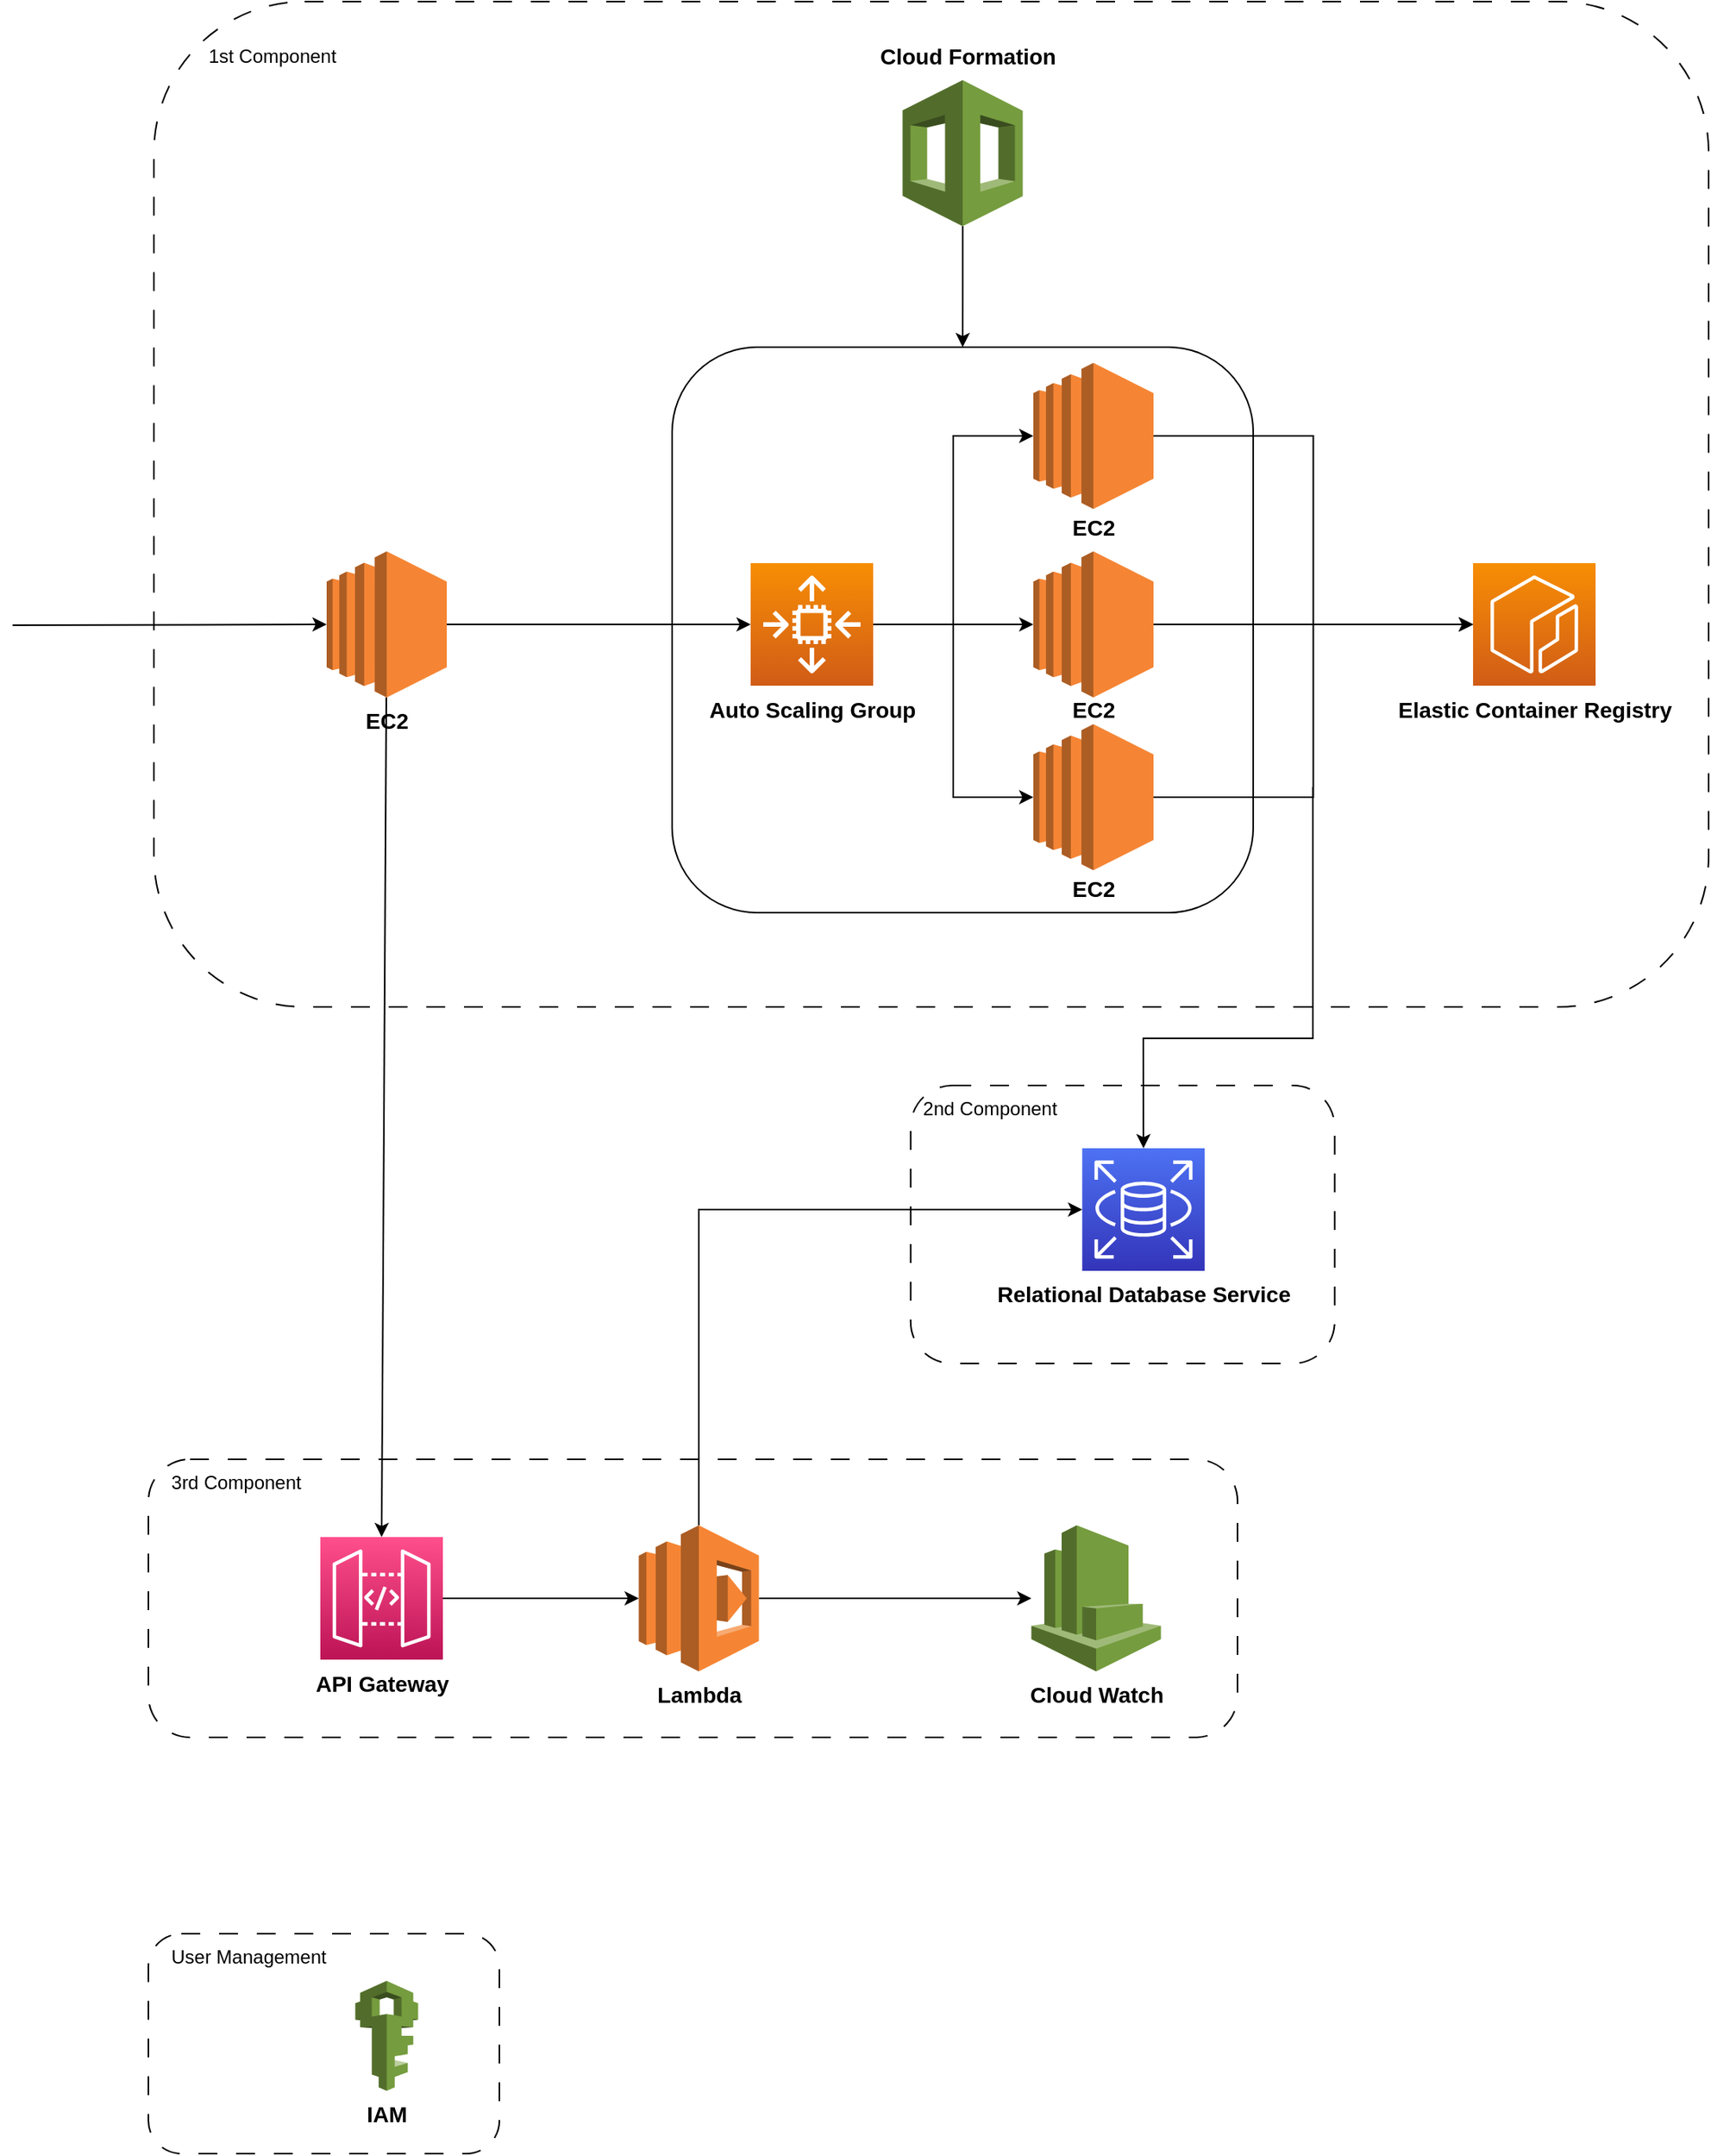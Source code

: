 <mxfile version="21.0.8" type="device"><diagram name="Page-1" id="PR1pzz-PjXW0LQ0dk9Km"><mxGraphModel dx="2074" dy="2159" grid="1" gridSize="10" guides="1" tooltips="1" connect="1" arrows="1" fold="1" page="1" pageScale="1" pageWidth="850" pageHeight="1100" math="0" shadow="0"><root><mxCell id="0"/><mxCell id="1" parent="0"/><mxCell id="oSawPN_6pBtd8XolS5WW-40" value="" style="rounded=1;whiteSpace=wrap;html=1;dashed=1;dashPattern=12 12;fillColor=none;" vertex="1" parent="1"><mxGeometry x="120" y="-220" width="990" height="640" as="geometry"/></mxCell><mxCell id="oSawPN_6pBtd8XolS5WW-41" value="1st Component" style="text;html=1;align=center;verticalAlign=middle;resizable=0;points=[];autosize=1;strokeColor=none;fillColor=none;" vertex="1" parent="1"><mxGeometry x="145" y="-200" width="100" height="30" as="geometry"/></mxCell><mxCell id="oSawPN_6pBtd8XolS5WW-38" value="" style="rounded=1;whiteSpace=wrap;html=1;fillColor=none;dashed=1;dashPattern=12 12;" vertex="1" parent="1"><mxGeometry x="601.87" y="470" width="270" height="177" as="geometry"/></mxCell><mxCell id="oSawPN_6pBtd8XolS5WW-36" value="" style="rounded=1;whiteSpace=wrap;html=1;fillColor=none;dashed=1;dashPattern=12 12;" vertex="1" parent="1"><mxGeometry x="116.5" y="708" width="693.5" height="177" as="geometry"/></mxCell><mxCell id="oSawPN_6pBtd8XolS5WW-37" value="3rd Component" style="text;html=1;align=center;verticalAlign=middle;resizable=0;points=[];autosize=1;strokeColor=none;fillColor=none;" vertex="1" parent="1"><mxGeometry x="116.5" y="708" width="110" height="30" as="geometry"/></mxCell><mxCell id="oSawPN_6pBtd8XolS5WW-14" value="" style="rounded=1;whiteSpace=wrap;html=1;" vertex="1" parent="1"><mxGeometry x="450" width="370" height="360" as="geometry"/></mxCell><mxCell id="oSawPN_6pBtd8XolS5WW-3" value="" style="rounded=1;whiteSpace=wrap;html=1;fillColor=none;dashed=1;dashPattern=12 12;" vertex="1" parent="1"><mxGeometry x="116.5" y="1010" width="223.5" height="140" as="geometry"/></mxCell><mxCell id="oSawPN_6pBtd8XolS5WW-1" value="" style="outlineConnect=0;dashed=0;verticalLabelPosition=bottom;verticalAlign=top;align=center;html=1;shape=mxgraph.aws3.iam;fillColor=#759C3E;gradientColor=none;" vertex="1" parent="1"><mxGeometry x="248.25" y="1040" width="40" height="70" as="geometry"/></mxCell><mxCell id="oSawPN_6pBtd8XolS5WW-2" value="&lt;b&gt;&lt;font style=&quot;font-size: 14px;&quot;&gt;IAM&lt;/font&gt;&lt;/b&gt;" style="text;html=1;align=center;verticalAlign=middle;resizable=0;points=[];autosize=1;strokeColor=none;fillColor=none;" vertex="1" parent="1"><mxGeometry x="243.25" y="1110" width="50" height="30" as="geometry"/></mxCell><mxCell id="oSawPN_6pBtd8XolS5WW-4" value="User Management" style="text;html=1;align=center;verticalAlign=middle;resizable=0;points=[];autosize=1;strokeColor=none;fillColor=none;" vertex="1" parent="1"><mxGeometry x="120" y="1010" width="120" height="30" as="geometry"/></mxCell><mxCell id="oSawPN_6pBtd8XolS5WW-22" style="edgeStyle=orthogonalEdgeStyle;rounded=0;orthogonalLoop=1;jettySize=auto;html=1;" edge="1" parent="1" source="oSawPN_6pBtd8XolS5WW-5" target="oSawPN_6pBtd8XolS5WW-8"><mxGeometry relative="1" as="geometry"/></mxCell><mxCell id="oSawPN_6pBtd8XolS5WW-5" value="" style="outlineConnect=0;dashed=0;verticalLabelPosition=bottom;verticalAlign=top;align=center;html=1;shape=mxgraph.aws3.ec2;fillColor=#F58534;gradientColor=none;" vertex="1" parent="1"><mxGeometry x="230" y="130" width="76.5" height="93" as="geometry"/></mxCell><mxCell id="oSawPN_6pBtd8XolS5WW-21" style="edgeStyle=orthogonalEdgeStyle;rounded=0;orthogonalLoop=1;jettySize=auto;html=1;entryX=0;entryY=0.5;entryDx=0;entryDy=0;entryPerimeter=0;" edge="1" parent="1" source="oSawPN_6pBtd8XolS5WW-7" target="oSawPN_6pBtd8XolS5WW-13"><mxGeometry relative="1" as="geometry"/></mxCell><mxCell id="oSawPN_6pBtd8XolS5WW-7" value="" style="outlineConnect=0;dashed=0;verticalLabelPosition=bottom;verticalAlign=top;align=center;html=1;shape=mxgraph.aws3.ec2;fillColor=#F58534;gradientColor=none;" vertex="1" parent="1"><mxGeometry x="680" y="240" width="76.5" height="93" as="geometry"/></mxCell><mxCell id="oSawPN_6pBtd8XolS5WW-16" style="edgeStyle=orthogonalEdgeStyle;rounded=0;orthogonalLoop=1;jettySize=auto;html=1;entryX=0;entryY=0.5;entryDx=0;entryDy=0;entryPerimeter=0;" edge="1" parent="1" source="oSawPN_6pBtd8XolS5WW-8" target="oSawPN_6pBtd8XolS5WW-11"><mxGeometry relative="1" as="geometry"/></mxCell><mxCell id="oSawPN_6pBtd8XolS5WW-17" style="edgeStyle=orthogonalEdgeStyle;rounded=0;orthogonalLoop=1;jettySize=auto;html=1;" edge="1" parent="1" source="oSawPN_6pBtd8XolS5WW-8" target="oSawPN_6pBtd8XolS5WW-10"><mxGeometry relative="1" as="geometry"/></mxCell><mxCell id="oSawPN_6pBtd8XolS5WW-18" style="edgeStyle=orthogonalEdgeStyle;rounded=0;orthogonalLoop=1;jettySize=auto;html=1;entryX=0;entryY=0.5;entryDx=0;entryDy=0;entryPerimeter=0;" edge="1" parent="1" source="oSawPN_6pBtd8XolS5WW-8" target="oSawPN_6pBtd8XolS5WW-7"><mxGeometry relative="1" as="geometry"/></mxCell><mxCell id="oSawPN_6pBtd8XolS5WW-8" value="" style="sketch=0;points=[[0,0,0],[0.25,0,0],[0.5,0,0],[0.75,0,0],[1,0,0],[0,1,0],[0.25,1,0],[0.5,1,0],[0.75,1,0],[1,1,0],[0,0.25,0],[0,0.5,0],[0,0.75,0],[1,0.25,0],[1,0.5,0],[1,0.75,0]];outlineConnect=0;fontColor=#232F3E;gradientColor=#F78E04;gradientDirection=north;fillColor=#D05C17;strokeColor=#ffffff;dashed=0;verticalLabelPosition=bottom;verticalAlign=top;align=center;html=1;fontSize=12;fontStyle=0;aspect=fixed;shape=mxgraph.aws4.resourceIcon;resIcon=mxgraph.aws4.auto_scaling2;" vertex="1" parent="1"><mxGeometry x="500" y="137.5" width="78" height="78" as="geometry"/></mxCell><mxCell id="oSawPN_6pBtd8XolS5WW-20" style="edgeStyle=orthogonalEdgeStyle;rounded=0;orthogonalLoop=1;jettySize=auto;html=1;entryX=0;entryY=0.5;entryDx=0;entryDy=0;entryPerimeter=0;" edge="1" parent="1" source="oSawPN_6pBtd8XolS5WW-10" target="oSawPN_6pBtd8XolS5WW-13"><mxGeometry relative="1" as="geometry"/></mxCell><mxCell id="oSawPN_6pBtd8XolS5WW-10" value="" style="outlineConnect=0;dashed=0;verticalLabelPosition=bottom;verticalAlign=top;align=center;html=1;shape=mxgraph.aws3.ec2;fillColor=#F58534;gradientColor=none;" vertex="1" parent="1"><mxGeometry x="680" y="130" width="76.5" height="93" as="geometry"/></mxCell><mxCell id="oSawPN_6pBtd8XolS5WW-19" style="edgeStyle=orthogonalEdgeStyle;rounded=0;orthogonalLoop=1;jettySize=auto;html=1;entryX=0;entryY=0.5;entryDx=0;entryDy=0;entryPerimeter=0;" edge="1" parent="1" source="oSawPN_6pBtd8XolS5WW-11" target="oSawPN_6pBtd8XolS5WW-13"><mxGeometry relative="1" as="geometry"/></mxCell><mxCell id="oSawPN_6pBtd8XolS5WW-11" value="" style="outlineConnect=0;dashed=0;verticalLabelPosition=bottom;verticalAlign=top;align=center;html=1;shape=mxgraph.aws3.ec2;fillColor=#F58534;gradientColor=none;" vertex="1" parent="1"><mxGeometry x="680" y="10" width="76.5" height="93" as="geometry"/></mxCell><mxCell id="oSawPN_6pBtd8XolS5WW-15" style="edgeStyle=orthogonalEdgeStyle;rounded=0;orthogonalLoop=1;jettySize=auto;html=1;" edge="1" parent="1" source="oSawPN_6pBtd8XolS5WW-12" target="oSawPN_6pBtd8XolS5WW-14"><mxGeometry relative="1" as="geometry"/></mxCell><mxCell id="oSawPN_6pBtd8XolS5WW-12" value="" style="outlineConnect=0;dashed=0;verticalLabelPosition=bottom;verticalAlign=top;align=center;html=1;shape=mxgraph.aws3.cloudformation;fillColor=#759C3E;gradientColor=none;" vertex="1" parent="1"><mxGeometry x="596.75" y="-170" width="76.5" height="93" as="geometry"/></mxCell><mxCell id="oSawPN_6pBtd8XolS5WW-13" value="" style="sketch=0;points=[[0,0,0],[0.25,0,0],[0.5,0,0],[0.75,0,0],[1,0,0],[0,1,0],[0.25,1,0],[0.5,1,0],[0.75,1,0],[1,1,0],[0,0.25,0],[0,0.5,0],[0,0.75,0],[1,0.25,0],[1,0.5,0],[1,0.75,0]];outlineConnect=0;fontColor=#232F3E;gradientColor=#F78E04;gradientDirection=north;fillColor=#D05C17;strokeColor=#ffffff;dashed=0;verticalLabelPosition=bottom;verticalAlign=top;align=center;html=1;fontSize=12;fontStyle=0;aspect=fixed;shape=mxgraph.aws4.resourceIcon;resIcon=mxgraph.aws4.ecr;" vertex="1" parent="1"><mxGeometry x="960" y="137.5" width="78" height="78" as="geometry"/></mxCell><mxCell id="oSawPN_6pBtd8XolS5WW-23" value="&lt;font style=&quot;font-size: 14px;&quot;&gt;&lt;b&gt;EC2&lt;/b&gt;&lt;br&gt;&lt;/font&gt;" style="text;html=1;align=center;verticalAlign=middle;resizable=0;points=[];autosize=1;strokeColor=none;fillColor=none;" vertex="1" parent="1"><mxGeometry x="243.25" y="223" width="50" height="30" as="geometry"/></mxCell><mxCell id="oSawPN_6pBtd8XolS5WW-24" value="&lt;font style=&quot;font-size: 14px;&quot;&gt;&lt;b&gt;Cloud Formation&lt;/b&gt;&lt;br&gt;&lt;/font&gt;" style="text;html=1;align=center;verticalAlign=middle;resizable=0;points=[];autosize=1;strokeColor=none;fillColor=none;" vertex="1" parent="1"><mxGeometry x="568" y="-200" width="140" height="30" as="geometry"/></mxCell><mxCell id="oSawPN_6pBtd8XolS5WW-25" value="&lt;font style=&quot;font-size: 14px;&quot;&gt;&lt;b&gt;Auto Scaling Group&lt;/b&gt;&lt;br&gt;&lt;/font&gt;" style="text;html=1;align=center;verticalAlign=middle;resizable=0;points=[];autosize=1;strokeColor=none;fillColor=none;" vertex="1" parent="1"><mxGeometry x="464" y="215.5" width="150" height="30" as="geometry"/></mxCell><mxCell id="oSawPN_6pBtd8XolS5WW-26" value="&lt;font style=&quot;font-size: 14px;&quot;&gt;&lt;b&gt;EC2&lt;/b&gt;&lt;br&gt;&lt;/font&gt;" style="text;html=1;align=center;verticalAlign=middle;resizable=0;points=[];autosize=1;strokeColor=none;fillColor=none;" vertex="1" parent="1"><mxGeometry x="693.25" y="100" width="50" height="30" as="geometry"/></mxCell><mxCell id="oSawPN_6pBtd8XolS5WW-27" value="&lt;font style=&quot;font-size: 14px;&quot;&gt;&lt;b&gt;EC2&lt;/b&gt;&lt;br&gt;&lt;/font&gt;" style="text;html=1;align=center;verticalAlign=middle;resizable=0;points=[];autosize=1;strokeColor=none;fillColor=none;" vertex="1" parent="1"><mxGeometry x="693.25" y="215.5" width="50" height="30" as="geometry"/></mxCell><mxCell id="oSawPN_6pBtd8XolS5WW-28" value="&lt;font style=&quot;font-size: 14px;&quot;&gt;&lt;b&gt;EC2&lt;/b&gt;&lt;br&gt;&lt;/font&gt;" style="text;html=1;align=center;verticalAlign=middle;resizable=0;points=[];autosize=1;strokeColor=none;fillColor=none;" vertex="1" parent="1"><mxGeometry x="693.25" y="330" width="50" height="30" as="geometry"/></mxCell><mxCell id="oSawPN_6pBtd8XolS5WW-29" value="&lt;font style=&quot;font-size: 14px;&quot;&gt;&lt;b&gt;Elastic Container Registry&lt;/b&gt;&lt;br&gt;&lt;/font&gt;" style="text;html=1;align=center;verticalAlign=middle;resizable=0;points=[];autosize=1;strokeColor=none;fillColor=none;" vertex="1" parent="1"><mxGeometry x="899" y="215.5" width="200" height="30" as="geometry"/></mxCell><mxCell id="oSawPN_6pBtd8XolS5WW-30" value="" style="sketch=0;points=[[0,0,0],[0.25,0,0],[0.5,0,0],[0.75,0,0],[1,0,0],[0,1,0],[0.25,1,0],[0.5,1,0],[0.75,1,0],[1,1,0],[0,0.25,0],[0,0.5,0],[0,0.75,0],[1,0.25,0],[1,0.5,0],[1,0.75,0]];outlineConnect=0;fontColor=#232F3E;gradientColor=#4D72F3;gradientDirection=north;fillColor=#3334B9;strokeColor=#ffffff;dashed=0;verticalLabelPosition=bottom;verticalAlign=top;align=center;html=1;fontSize=12;fontStyle=0;aspect=fixed;shape=mxgraph.aws4.resourceIcon;resIcon=mxgraph.aws4.rds;" vertex="1" parent="1"><mxGeometry x="711.12" y="510" width="78" height="78" as="geometry"/></mxCell><mxCell id="oSawPN_6pBtd8XolS5WW-31" value="&lt;font style=&quot;font-size: 14px;&quot;&gt;&lt;b&gt;Relational Database Service&lt;/b&gt;&lt;br&gt;&lt;/font&gt;" style="text;html=1;align=center;verticalAlign=middle;resizable=0;points=[];autosize=1;strokeColor=none;fillColor=none;" vertex="1" parent="1"><mxGeometry x="645.12" y="588" width="210" height="30" as="geometry"/></mxCell><mxCell id="oSawPN_6pBtd8XolS5WW-32" value="" style="endArrow=classic;html=1;rounded=0;entryX=0.5;entryY=0;entryDx=0;entryDy=0;entryPerimeter=0;" edge="1" parent="1" target="oSawPN_6pBtd8XolS5WW-30"><mxGeometry width="50" height="50" relative="1" as="geometry"><mxPoint x="858" y="280" as="sourcePoint"/><mxPoint x="266.25" y="510" as="targetPoint"/><Array as="points"><mxPoint x="858" y="360"/><mxPoint x="858" y="440"/><mxPoint x="750" y="440"/></Array></mxGeometry></mxCell><mxCell id="oSawPN_6pBtd8XolS5WW-35" style="edgeStyle=orthogonalEdgeStyle;rounded=0;orthogonalLoop=1;jettySize=auto;html=1;exitX=0.5;exitY=0;exitDx=0;exitDy=0;exitPerimeter=0;" edge="1" parent="1" source="oSawPN_6pBtd8XolS5WW-33" target="oSawPN_6pBtd8XolS5WW-30"><mxGeometry relative="1" as="geometry"><Array as="points"><mxPoint x="467" y="549"/></Array></mxGeometry></mxCell><mxCell id="oSawPN_6pBtd8XolS5WW-43" style="edgeStyle=orthogonalEdgeStyle;rounded=0;orthogonalLoop=1;jettySize=auto;html=1;" edge="1" parent="1" source="oSawPN_6pBtd8XolS5WW-33" target="oSawPN_6pBtd8XolS5WW-42"><mxGeometry relative="1" as="geometry"/></mxCell><mxCell id="oSawPN_6pBtd8XolS5WW-33" value="" style="outlineConnect=0;dashed=0;verticalLabelPosition=bottom;verticalAlign=top;align=center;html=1;shape=mxgraph.aws3.lambda;fillColor=#F58534;gradientColor=none;" vertex="1" parent="1"><mxGeometry x="428.75" y="750" width="76.5" height="93" as="geometry"/></mxCell><mxCell id="oSawPN_6pBtd8XolS5WW-34" value="&lt;font style=&quot;font-size: 14px;&quot;&gt;&lt;b&gt;Lambda&lt;/b&gt;&lt;br&gt;&lt;/font&gt;" style="text;html=1;align=center;verticalAlign=middle;resizable=0;points=[];autosize=1;strokeColor=none;fillColor=none;" vertex="1" parent="1"><mxGeometry x="427" y="843" width="80" height="30" as="geometry"/></mxCell><mxCell id="oSawPN_6pBtd8XolS5WW-39" value="2nd Component" style="text;html=1;align=center;verticalAlign=middle;resizable=0;points=[];autosize=1;strokeColor=none;fillColor=none;" vertex="1" parent="1"><mxGeometry x="596.75" y="470" width="110" height="30" as="geometry"/></mxCell><mxCell id="oSawPN_6pBtd8XolS5WW-42" value="" style="outlineConnect=0;dashed=0;verticalLabelPosition=bottom;verticalAlign=top;align=center;html=1;shape=mxgraph.aws3.cloudwatch;fillColor=#759C3E;gradientColor=none;" vertex="1" parent="1"><mxGeometry x="678.75" y="750" width="82.5" height="93" as="geometry"/></mxCell><mxCell id="oSawPN_6pBtd8XolS5WW-44" value="&lt;font style=&quot;font-size: 14px;&quot;&gt;&lt;b&gt;Cloud Watch&lt;/b&gt;&lt;br&gt;&lt;/font&gt;" style="text;html=1;align=center;verticalAlign=middle;resizable=0;points=[];autosize=1;strokeColor=none;fillColor=none;" vertex="1" parent="1"><mxGeometry x="665" y="843" width="110" height="30" as="geometry"/></mxCell><mxCell id="oSawPN_6pBtd8XolS5WW-45" value="" style="endArrow=classic;html=1;rounded=0;entryX=0;entryY=0.5;entryDx=0;entryDy=0;entryPerimeter=0;" edge="1" parent="1" target="oSawPN_6pBtd8XolS5WW-5"><mxGeometry width="50" height="50" relative="1" as="geometry"><mxPoint x="30" y="177" as="sourcePoint"/><mxPoint x="170" y="210" as="targetPoint"/></mxGeometry></mxCell><mxCell id="oSawPN_6pBtd8XolS5WW-49" style="edgeStyle=orthogonalEdgeStyle;rounded=0;orthogonalLoop=1;jettySize=auto;html=1;" edge="1" parent="1" source="oSawPN_6pBtd8XolS5WW-47" target="oSawPN_6pBtd8XolS5WW-33"><mxGeometry relative="1" as="geometry"/></mxCell><mxCell id="oSawPN_6pBtd8XolS5WW-47" value="" style="sketch=0;points=[[0,0,0],[0.25,0,0],[0.5,0,0],[0.75,0,0],[1,0,0],[0,1,0],[0.25,1,0],[0.5,1,0],[0.75,1,0],[1,1,0],[0,0.25,0],[0,0.5,0],[0,0.75,0],[1,0.25,0],[1,0.5,0],[1,0.75,0]];outlineConnect=0;fontColor=#232F3E;gradientColor=#FF4F8B;gradientDirection=north;fillColor=#BC1356;strokeColor=#ffffff;dashed=0;verticalLabelPosition=bottom;verticalAlign=top;align=center;html=1;fontSize=12;fontStyle=0;aspect=fixed;shape=mxgraph.aws4.resourceIcon;resIcon=mxgraph.aws4.api_gateway;" vertex="1" parent="1"><mxGeometry x="226" y="757.5" width="78" height="78" as="geometry"/></mxCell><mxCell id="oSawPN_6pBtd8XolS5WW-48" value="&lt;font style=&quot;font-size: 14px;&quot;&gt;&lt;b&gt;API Gateway&lt;/b&gt;&lt;br&gt;&lt;/font&gt;" style="text;html=1;align=center;verticalAlign=middle;resizable=0;points=[];autosize=1;strokeColor=none;fillColor=none;" vertex="1" parent="1"><mxGeometry x="210" y="835.5" width="110" height="30" as="geometry"/></mxCell><mxCell id="oSawPN_6pBtd8XolS5WW-50" value="" style="endArrow=classic;html=1;rounded=0;entryX=0.5;entryY=0;entryDx=0;entryDy=0;entryPerimeter=0;" edge="1" parent="1" source="oSawPN_6pBtd8XolS5WW-5" target="oSawPN_6pBtd8XolS5WW-47"><mxGeometry width="50" height="50" relative="1" as="geometry"><mxPoint x="24.88" y="796" as="sourcePoint"/><mxPoint x="224.88" y="796" as="targetPoint"/></mxGeometry></mxCell></root></mxGraphModel></diagram></mxfile>